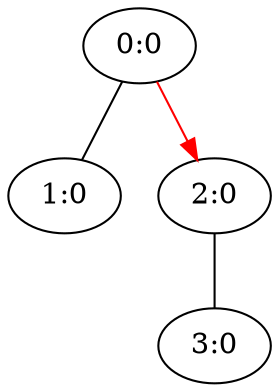 // network test graph
digraph
{
	0 [label="0:0"]
	1 [label="1:0"]
	2 [label="2:0"]
	3 [label="3:0"]
	0 -> 1 [dir=none]
	0 -> 2 [dir=forward,color=red]
	2 -> 3 [dir=none]
}